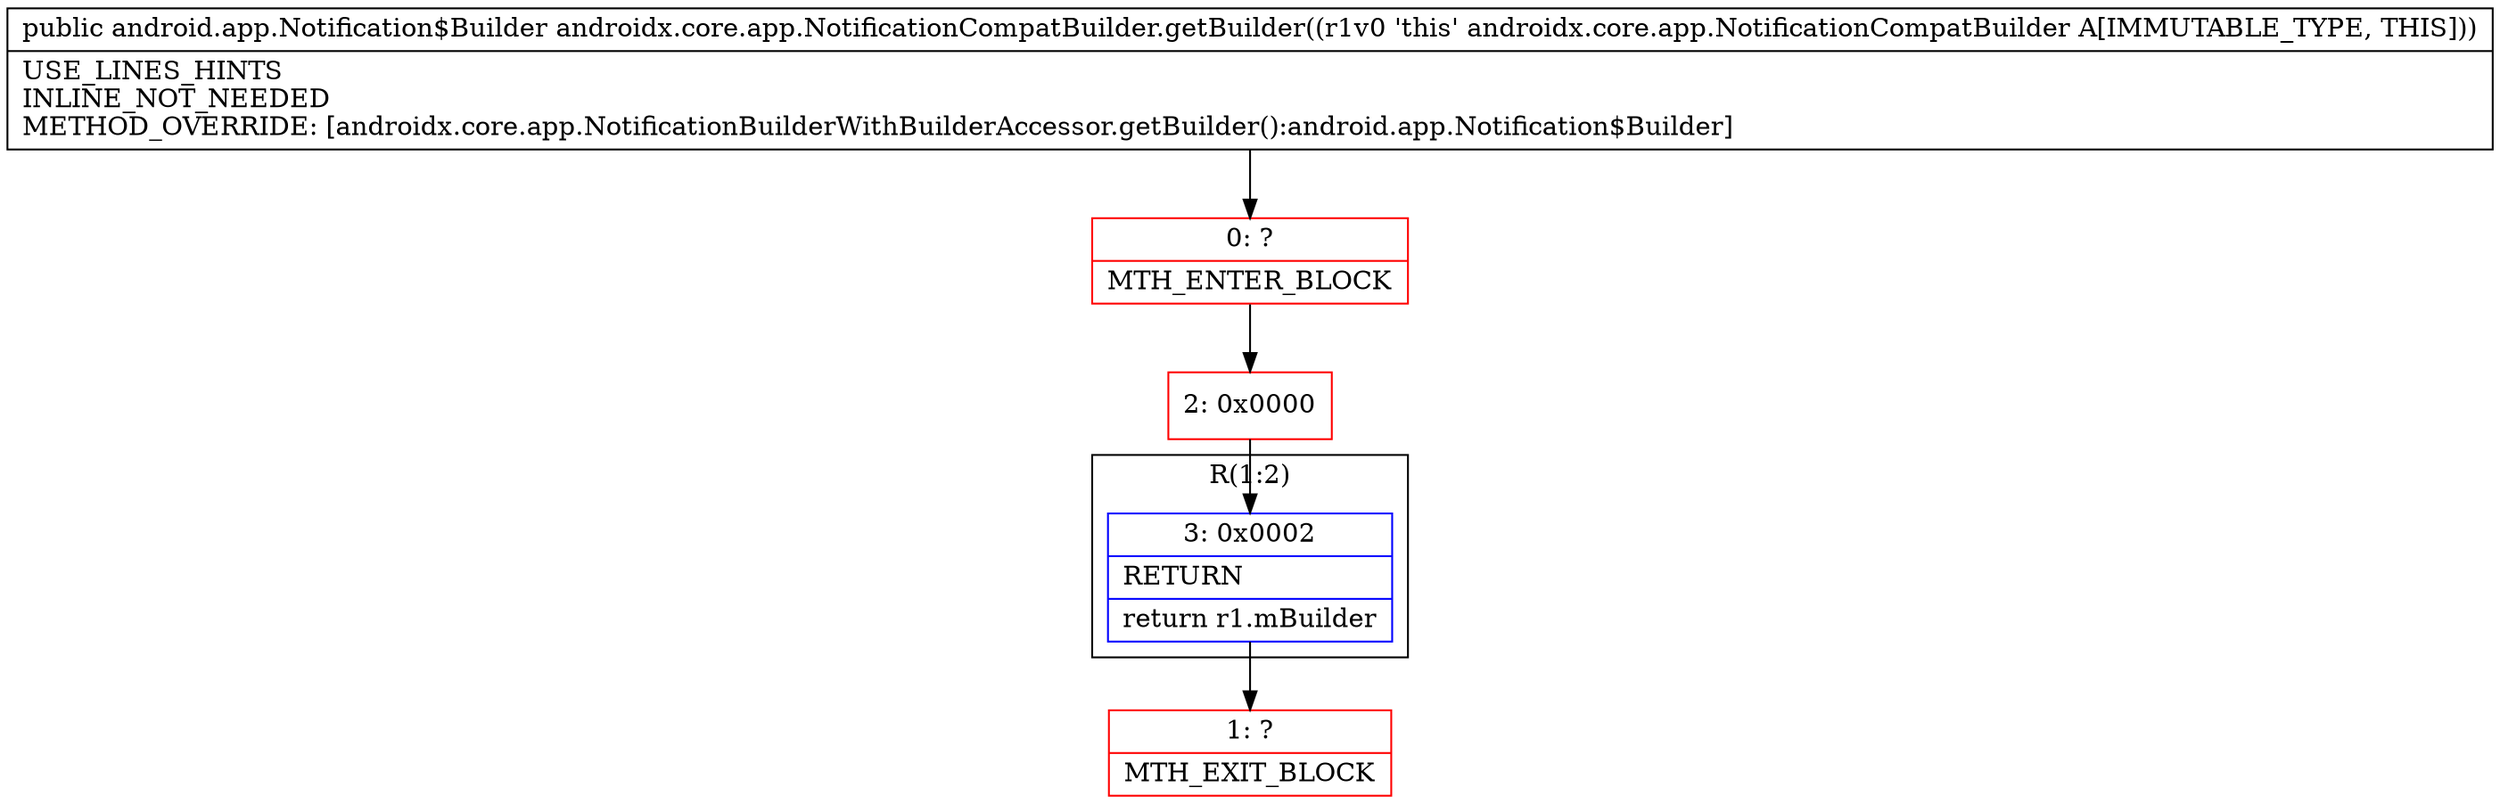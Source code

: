digraph "CFG forandroidx.core.app.NotificationCompatBuilder.getBuilder()Landroid\/app\/Notification$Builder;" {
subgraph cluster_Region_362274294 {
label = "R(1:2)";
node [shape=record,color=blue];
Node_3 [shape=record,label="{3\:\ 0x0002|RETURN\l|return r1.mBuilder\l}"];
}
Node_0 [shape=record,color=red,label="{0\:\ ?|MTH_ENTER_BLOCK\l}"];
Node_2 [shape=record,color=red,label="{2\:\ 0x0000}"];
Node_1 [shape=record,color=red,label="{1\:\ ?|MTH_EXIT_BLOCK\l}"];
MethodNode[shape=record,label="{public android.app.Notification$Builder androidx.core.app.NotificationCompatBuilder.getBuilder((r1v0 'this' androidx.core.app.NotificationCompatBuilder A[IMMUTABLE_TYPE, THIS]))  | USE_LINES_HINTS\lINLINE_NOT_NEEDED\lMETHOD_OVERRIDE: [androidx.core.app.NotificationBuilderWithBuilderAccessor.getBuilder():android.app.Notification$Builder]\l}"];
MethodNode -> Node_0;Node_3 -> Node_1;
Node_0 -> Node_2;
Node_2 -> Node_3;
}

